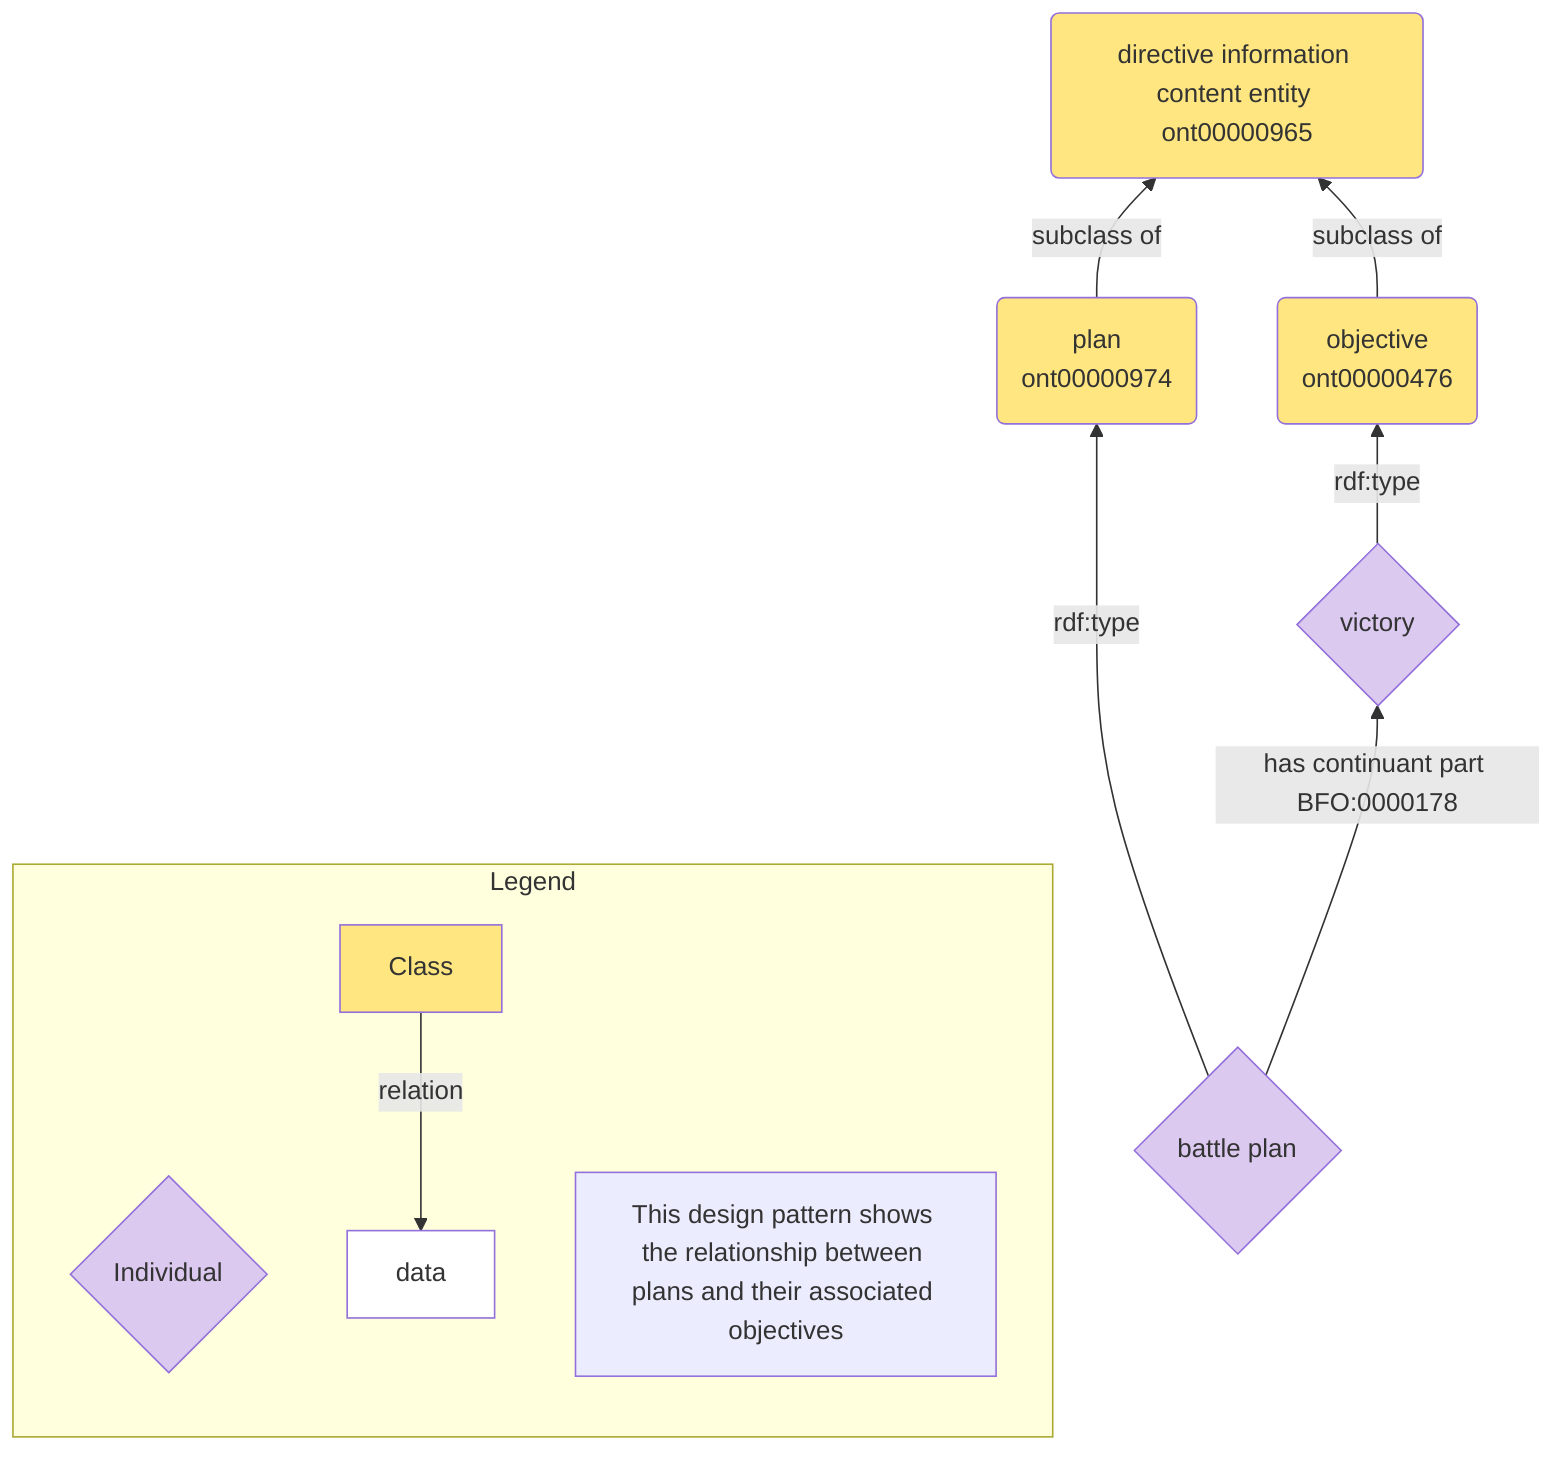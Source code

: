 flowchart BT
id1(directive information content entity 
ont00000965)
id2(plan 
ont00000974)--subclass of-->id1
id3(objective 
ont00000476)--subclass of-->id1
id4{battle plan}--rdf:type-->id2
id5{victory}--rdf:type-->id3
id4--has continuant part BFO:0000178-->id5
id1:::Class_01
classDef Class_01 fill:#ffe680
id2:::Class_02
classDef Class_02 fill:#ffe680
id3:::Class_03
classDef Class_03 fill:#ffe680
id4:::Class_04
classDef Class_04 fill:#dbc9ef
id5:::Class_05
classDef Class_05 fill:#dbc9ef 
subgraph Legend
    AA{Individual}
    BB[Class]
    CC[data]
    BB --> |relation| CC
    DD[This design pattern shows the relationship between plans and their associated objectives]
    classDef yellow fill:#ffe680
classDef purple fill:#dbc9ef
classDef white fill:#ffffff
class BB yellow
class AA purple
class CC white
    end